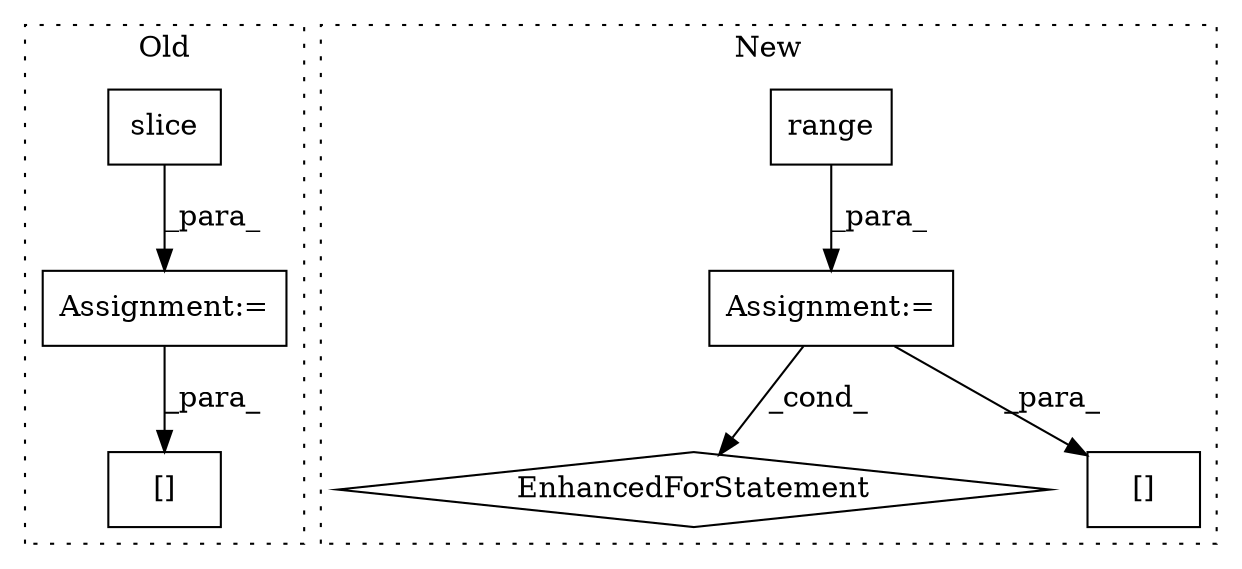 digraph G {
subgraph cluster0 {
1 [label="slice" a="32" s="11864,11958" l="6,1" shape="box"];
6 [label="Assignment:=" a="7" s="11863" l="1" shape="box"];
7 [label="[]" a="2" s="11992,12040" l="16,2" shape="box"];
label = "Old";
style="dotted";
}
subgraph cluster1 {
2 [label="range" a="32" s="11910,11932" l="6,1" shape="box"];
3 [label="Assignment:=" a="7" s="11849,11933" l="53,2" shape="box"];
4 [label="EnhancedForStatement" a="70" s="11849,11933" l="53,2" shape="diamond"];
5 [label="[]" a="2" s="11984,12072" l="18,2" shape="box"];
label = "New";
style="dotted";
}
1 -> 6 [label="_para_"];
2 -> 3 [label="_para_"];
3 -> 4 [label="_cond_"];
3 -> 5 [label="_para_"];
6 -> 7 [label="_para_"];
}
